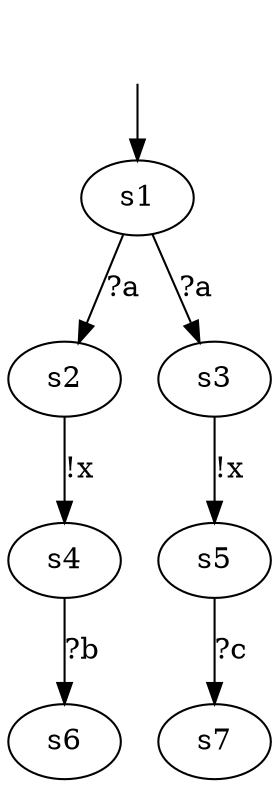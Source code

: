 digraph {
s1 [label=s1];
s2 [label=s2];
s3 [label=s3];
s4 [label=s4];
s5 [label=s5];
s6 [label=s6];
s7 [label=s7];


s1 -> s2  [label="?a"];
s1 -> s3  [label="?a"];
s2 -> s4  [label="!x"];
s3 -> s5  [label="!x"];
s4 -> s6  [label="?b"];
s5 -> s7  [label="?c"];

__start0 [label="", shape=none];
__start0 -> s1  [label=""];
}
